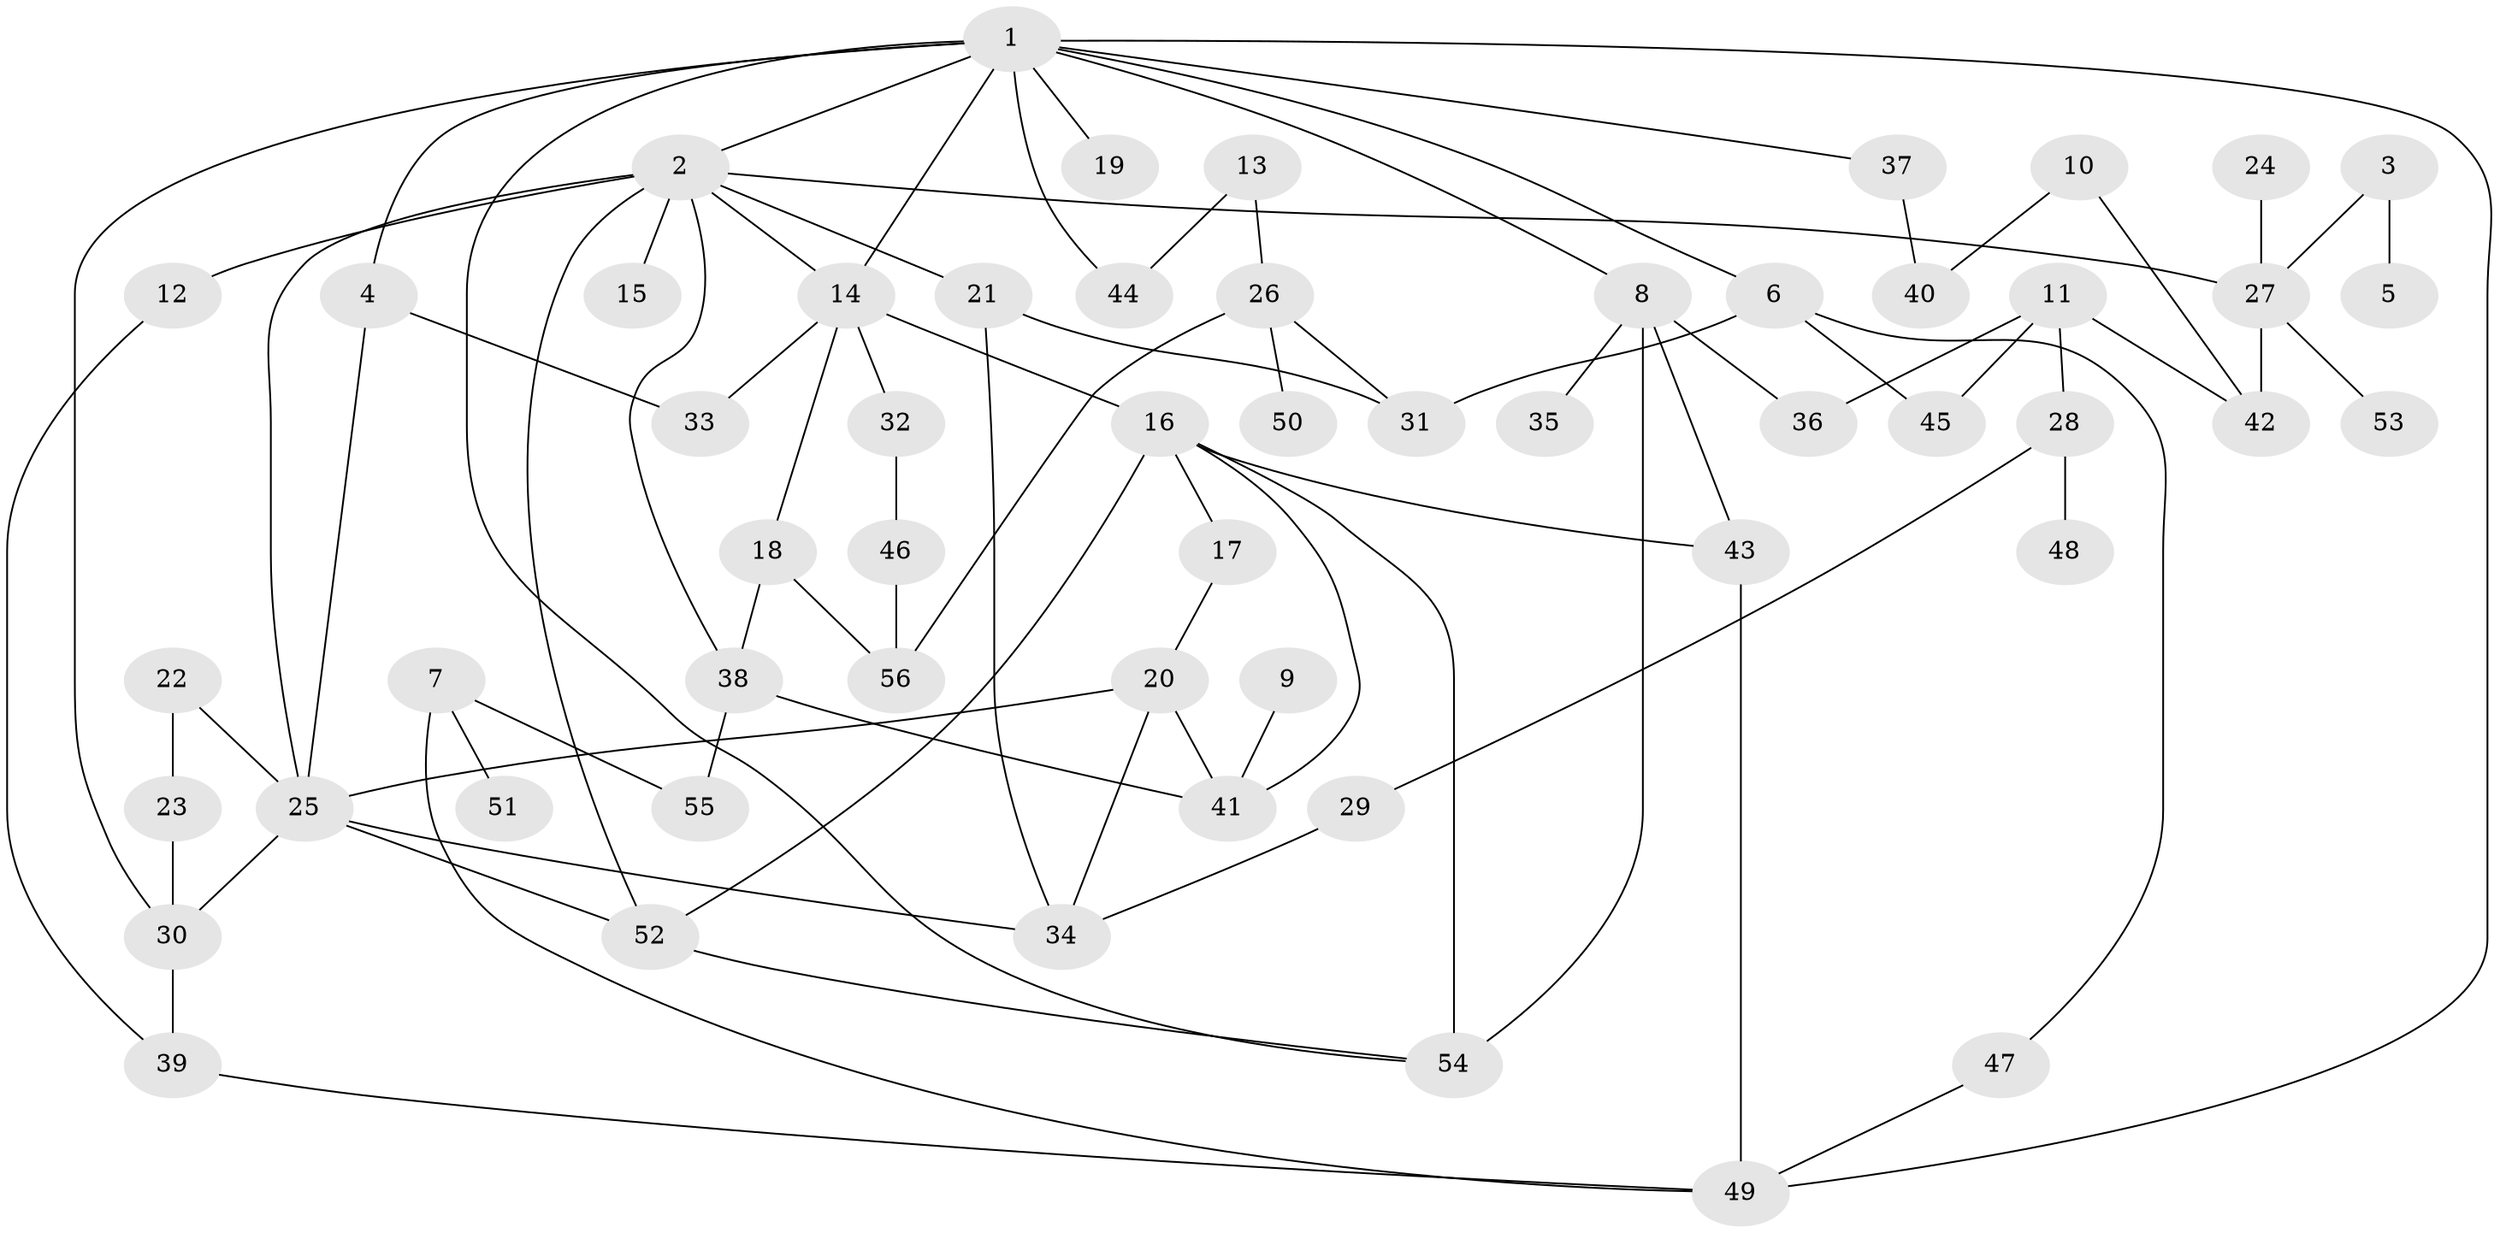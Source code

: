 // original degree distribution, {9: 0.018018018018018018, 6: 0.02702702702702703, 3: 0.23423423423423423, 4: 0.10810810810810811, 5: 0.05405405405405406, 2: 0.32432432432432434, 1: 0.23423423423423423}
// Generated by graph-tools (version 1.1) at 2025/01/03/09/25 03:01:09]
// undirected, 56 vertices, 85 edges
graph export_dot {
graph [start="1"]
  node [color=gray90,style=filled];
  1;
  2;
  3;
  4;
  5;
  6;
  7;
  8;
  9;
  10;
  11;
  12;
  13;
  14;
  15;
  16;
  17;
  18;
  19;
  20;
  21;
  22;
  23;
  24;
  25;
  26;
  27;
  28;
  29;
  30;
  31;
  32;
  33;
  34;
  35;
  36;
  37;
  38;
  39;
  40;
  41;
  42;
  43;
  44;
  45;
  46;
  47;
  48;
  49;
  50;
  51;
  52;
  53;
  54;
  55;
  56;
  1 -- 2 [weight=1.0];
  1 -- 4 [weight=1.0];
  1 -- 6 [weight=1.0];
  1 -- 8 [weight=1.0];
  1 -- 14 [weight=1.0];
  1 -- 19 [weight=1.0];
  1 -- 30 [weight=1.0];
  1 -- 37 [weight=1.0];
  1 -- 44 [weight=1.0];
  1 -- 49 [weight=1.0];
  1 -- 54 [weight=1.0];
  2 -- 12 [weight=2.0];
  2 -- 14 [weight=1.0];
  2 -- 15 [weight=2.0];
  2 -- 21 [weight=2.0];
  2 -- 25 [weight=1.0];
  2 -- 27 [weight=1.0];
  2 -- 38 [weight=1.0];
  2 -- 52 [weight=1.0];
  3 -- 5 [weight=1.0];
  3 -- 27 [weight=1.0];
  4 -- 25 [weight=1.0];
  4 -- 33 [weight=1.0];
  6 -- 31 [weight=1.0];
  6 -- 45 [weight=1.0];
  6 -- 47 [weight=1.0];
  7 -- 49 [weight=1.0];
  7 -- 51 [weight=1.0];
  7 -- 55 [weight=1.0];
  8 -- 35 [weight=1.0];
  8 -- 36 [weight=1.0];
  8 -- 43 [weight=1.0];
  8 -- 54 [weight=1.0];
  9 -- 41 [weight=1.0];
  10 -- 40 [weight=1.0];
  10 -- 42 [weight=1.0];
  11 -- 28 [weight=1.0];
  11 -- 36 [weight=1.0];
  11 -- 42 [weight=1.0];
  11 -- 45 [weight=1.0];
  12 -- 39 [weight=1.0];
  13 -- 26 [weight=1.0];
  13 -- 44 [weight=1.0];
  14 -- 16 [weight=1.0];
  14 -- 18 [weight=1.0];
  14 -- 32 [weight=1.0];
  14 -- 33 [weight=1.0];
  16 -- 17 [weight=1.0];
  16 -- 41 [weight=1.0];
  16 -- 43 [weight=1.0];
  16 -- 52 [weight=1.0];
  16 -- 54 [weight=2.0];
  17 -- 20 [weight=1.0];
  18 -- 38 [weight=1.0];
  18 -- 56 [weight=1.0];
  20 -- 25 [weight=1.0];
  20 -- 34 [weight=1.0];
  20 -- 41 [weight=1.0];
  21 -- 31 [weight=1.0];
  21 -- 34 [weight=1.0];
  22 -- 23 [weight=1.0];
  22 -- 25 [weight=2.0];
  23 -- 30 [weight=1.0];
  24 -- 27 [weight=1.0];
  25 -- 30 [weight=1.0];
  25 -- 34 [weight=1.0];
  25 -- 52 [weight=1.0];
  26 -- 31 [weight=1.0];
  26 -- 50 [weight=1.0];
  26 -- 56 [weight=1.0];
  27 -- 42 [weight=1.0];
  27 -- 53 [weight=1.0];
  28 -- 29 [weight=1.0];
  28 -- 48 [weight=1.0];
  29 -- 34 [weight=1.0];
  30 -- 39 [weight=1.0];
  32 -- 46 [weight=1.0];
  37 -- 40 [weight=1.0];
  38 -- 41 [weight=1.0];
  38 -- 55 [weight=1.0];
  39 -- 49 [weight=1.0];
  43 -- 49 [weight=1.0];
  46 -- 56 [weight=1.0];
  47 -- 49 [weight=1.0];
  52 -- 54 [weight=1.0];
}
